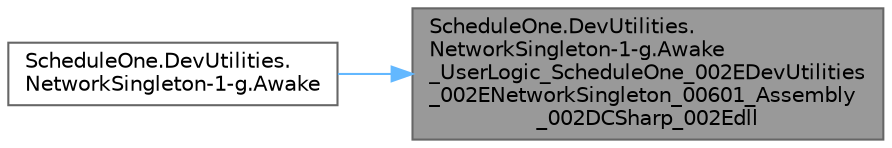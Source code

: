 digraph "ScheduleOne.DevUtilities.NetworkSingleton-1-g.Awake_UserLogic_ScheduleOne_002EDevUtilities_002ENetworkSingleton_00601_Assembly_002DCSharp_002Edll"
{
 // LATEX_PDF_SIZE
  bgcolor="transparent";
  edge [fontname=Helvetica,fontsize=10,labelfontname=Helvetica,labelfontsize=10];
  node [fontname=Helvetica,fontsize=10,shape=box,height=0.2,width=0.4];
  rankdir="RL";
  Node1 [id="Node000001",label="ScheduleOne.DevUtilities.\lNetworkSingleton-1-g.Awake\l_UserLogic_ScheduleOne_002EDevUtilities\l_002ENetworkSingleton_00601_Assembly\l_002DCSharp_002Edll",height=0.2,width=0.4,color="gray40", fillcolor="grey60", style="filled", fontcolor="black",tooltip=" "];
  Node1 -> Node2 [id="edge1_Node000001_Node000002",dir="back",color="steelblue1",style="solid",tooltip=" "];
  Node2 [id="Node000002",label="ScheduleOne.DevUtilities.\lNetworkSingleton-1-g.Awake",height=0.2,width=0.4,color="grey40", fillcolor="white", style="filled",URL="$class_schedule_one_1_1_dev_utilities_1_1_network_singleton-1-g.html#a8fc7c312e1458087928d4764a3856250",tooltip=" "];
}
